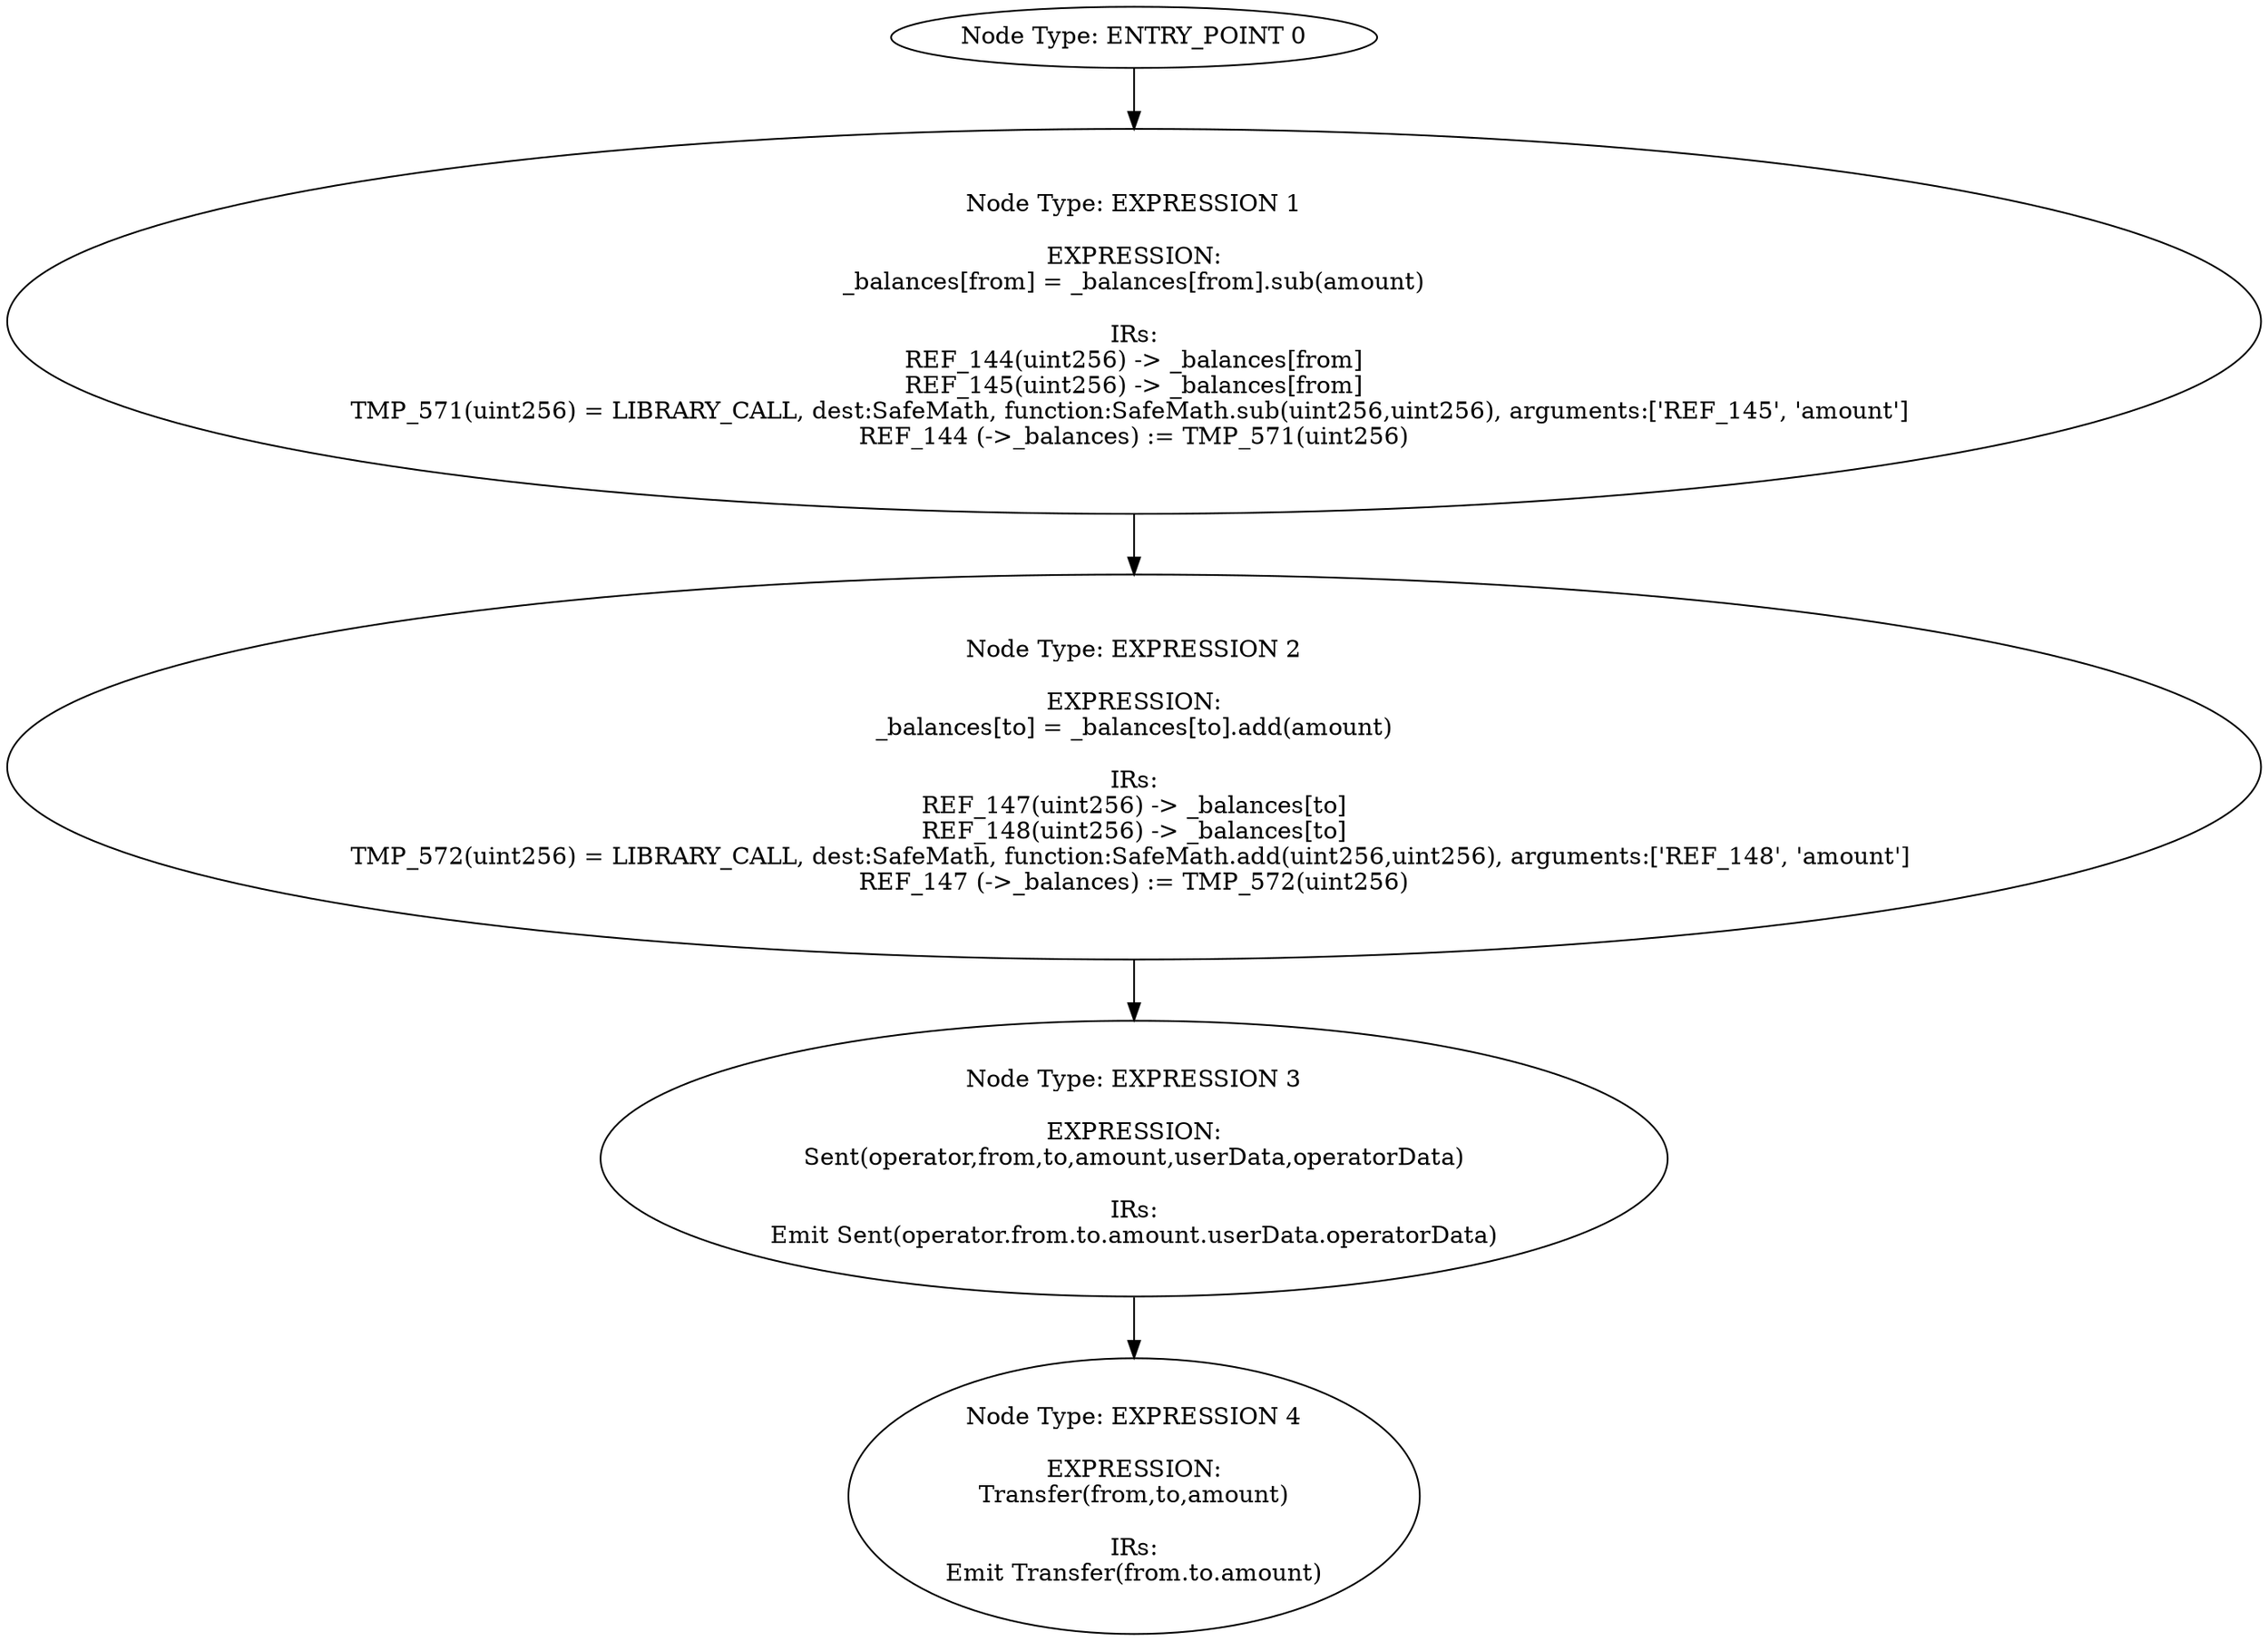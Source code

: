 digraph{
0[label="Node Type: ENTRY_POINT 0
"];
0->1;
1[label="Node Type: EXPRESSION 1

EXPRESSION:
_balances[from] = _balances[from].sub(amount)

IRs:
REF_144(uint256) -> _balances[from]
REF_145(uint256) -> _balances[from]
TMP_571(uint256) = LIBRARY_CALL, dest:SafeMath, function:SafeMath.sub(uint256,uint256), arguments:['REF_145', 'amount'] 
REF_144 (->_balances) := TMP_571(uint256)"];
1->2;
2[label="Node Type: EXPRESSION 2

EXPRESSION:
_balances[to] = _balances[to].add(amount)

IRs:
REF_147(uint256) -> _balances[to]
REF_148(uint256) -> _balances[to]
TMP_572(uint256) = LIBRARY_CALL, dest:SafeMath, function:SafeMath.add(uint256,uint256), arguments:['REF_148', 'amount'] 
REF_147 (->_balances) := TMP_572(uint256)"];
2->3;
3[label="Node Type: EXPRESSION 3

EXPRESSION:
Sent(operator,from,to,amount,userData,operatorData)

IRs:
Emit Sent(operator.from.to.amount.userData.operatorData)"];
3->4;
4[label="Node Type: EXPRESSION 4

EXPRESSION:
Transfer(from,to,amount)

IRs:
Emit Transfer(from.to.amount)"];
}
